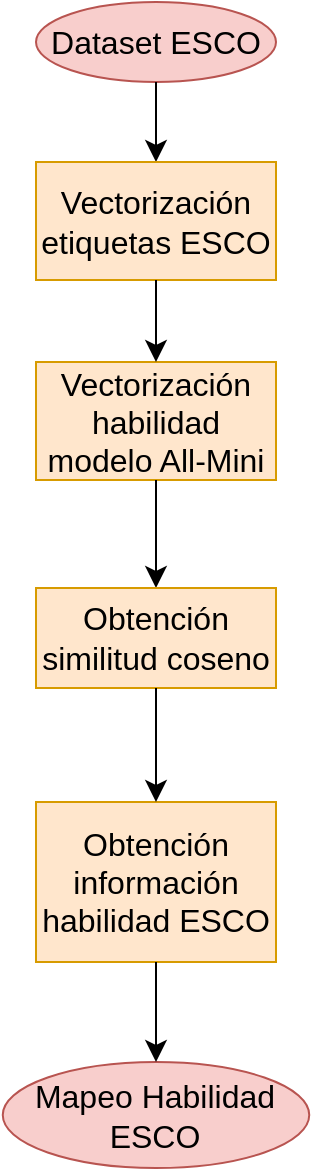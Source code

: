 <mxfile version="22.1.18" type="device">
  <diagram id="Nr_cTfE3bY0O93JpznbJ" name="Página-1">
    <mxGraphModel dx="1544" dy="736" grid="1" gridSize="10" guides="1" tooltips="1" connect="1" arrows="1" fold="1" page="1" pageScale="1" pageWidth="827" pageHeight="1169" math="0" shadow="0">
      <root>
        <mxCell id="0" />
        <mxCell id="1" parent="0" />
        <mxCell id="uXhCAEyNwn5yPugij-_r-22" value="Vectorización&lt;br&gt;habilidad modelo All-Mini" style="rounded=0;whiteSpace=wrap;html=1;fontSize=16;fillColor=#ffe6cc;strokeColor=#d79b00;" parent="1" vertex="1">
          <mxGeometry x="65" y="340" width="120" height="59" as="geometry" />
        </mxCell>
        <mxCell id="uXhCAEyNwn5yPugij-_r-43" value="" style="endArrow=classic;html=1;rounded=0;fontSize=12;startSize=8;endSize=8;curved=1;exitX=0.5;exitY=1;exitDx=0;exitDy=0;entryX=0.5;entryY=0;entryDx=0;entryDy=0;" parent="1" source="uXhCAEyNwn5yPugij-_r-22" target="uXhCAEyNwn5yPugij-_r-44" edge="1">
          <mxGeometry width="50" height="50" relative="1" as="geometry">
            <mxPoint x="125" y="290" as="sourcePoint" />
            <mxPoint x="125" y="440" as="targetPoint" />
          </mxGeometry>
        </mxCell>
        <mxCell id="uXhCAEyNwn5yPugij-_r-44" value="Obtención similitud coseno" style="rounded=0;whiteSpace=wrap;html=1;fontSize=16;fillColor=#ffe6cc;strokeColor=#d79b00;" parent="1" vertex="1">
          <mxGeometry x="65" y="453" width="120" height="50" as="geometry" />
        </mxCell>
        <mxCell id="uXhCAEyNwn5yPugij-_r-46" value="Obtención información habilidad ESCO" style="rounded=0;whiteSpace=wrap;html=1;fontSize=16;fillColor=#ffe6cc;strokeColor=#d79b00;" parent="1" vertex="1">
          <mxGeometry x="65" y="560" width="120" height="80" as="geometry" />
        </mxCell>
        <mxCell id="uXhCAEyNwn5yPugij-_r-48" value="" style="endArrow=classic;html=1;rounded=0;fontSize=12;startSize=8;endSize=8;curved=1;exitX=0.5;exitY=1;exitDx=0;exitDy=0;entryX=0.5;entryY=0;entryDx=0;entryDy=0;" parent="1" source="uXhCAEyNwn5yPugij-_r-44" target="uXhCAEyNwn5yPugij-_r-46" edge="1">
          <mxGeometry width="50" height="50" relative="1" as="geometry">
            <mxPoint x="135" y="392" as="sourcePoint" />
            <mxPoint x="125" y="553" as="targetPoint" />
          </mxGeometry>
        </mxCell>
        <mxCell id="uXhCAEyNwn5yPugij-_r-64" value="Mapeo Habilidad ESCO" style="ellipse;whiteSpace=wrap;html=1;fontSize=16;fillColor=#f8cecc;strokeColor=#b85450;" parent="1" vertex="1">
          <mxGeometry x="48.38" y="690" width="153.25" height="53" as="geometry" />
        </mxCell>
        <mxCell id="uXhCAEyNwn5yPugij-_r-65" value="" style="endArrow=classic;html=1;rounded=0;fontSize=12;startSize=8;endSize=8;curved=0;exitX=0.5;exitY=1;exitDx=0;exitDy=0;entryX=0.5;entryY=0;entryDx=0;entryDy=0;" parent="1" source="uXhCAEyNwn5yPugij-_r-46" target="uXhCAEyNwn5yPugij-_r-64" edge="1">
          <mxGeometry width="50" height="50" relative="1" as="geometry">
            <mxPoint x="135.25" y="380" as="sourcePoint" />
            <mxPoint x="135.25" y="430" as="targetPoint" />
            <Array as="points" />
          </mxGeometry>
        </mxCell>
        <mxCell id="uXhCAEyNwn5yPugij-_r-66" value="Dataset ESCO" style="ellipse;whiteSpace=wrap;html=1;fontSize=16;fillColor=#f8cecc;strokeColor=#b85450;" parent="1" vertex="1">
          <mxGeometry x="65" y="160" width="120" height="40" as="geometry" />
        </mxCell>
        <mxCell id="uXhCAEyNwn5yPugij-_r-67" value="" style="endArrow=classic;html=1;rounded=0;fontSize=12;startSize=8;endSize=8;curved=1;exitX=0.5;exitY=1;exitDx=0;exitDy=0;entryX=0.5;entryY=0;entryDx=0;entryDy=0;" parent="1" source="uXhCAEyNwn5yPugij-_r-66" target="uXhCAEyNwn5yPugij-_r-68" edge="1">
          <mxGeometry width="50" height="50" relative="1" as="geometry">
            <mxPoint x="135" y="409" as="sourcePoint" />
            <mxPoint x="135" y="450" as="targetPoint" />
          </mxGeometry>
        </mxCell>
        <mxCell id="uXhCAEyNwn5yPugij-_r-68" value="Vectorización etiquetas ESCO" style="rounded=0;whiteSpace=wrap;html=1;fontSize=16;fillColor=#ffe6cc;strokeColor=#d79b00;" parent="1" vertex="1">
          <mxGeometry x="65" y="240" width="120" height="59" as="geometry" />
        </mxCell>
        <mxCell id="uXhCAEyNwn5yPugij-_r-69" value="" style="endArrow=classic;html=1;rounded=0;fontSize=12;startSize=8;endSize=8;curved=1;exitX=0.5;exitY=1;exitDx=0;exitDy=0;entryX=0.5;entryY=0;entryDx=0;entryDy=0;" parent="1" source="uXhCAEyNwn5yPugij-_r-68" target="uXhCAEyNwn5yPugij-_r-22" edge="1">
          <mxGeometry width="50" height="50" relative="1" as="geometry">
            <mxPoint x="135" y="409" as="sourcePoint" />
            <mxPoint x="130" y="340" as="targetPoint" />
          </mxGeometry>
        </mxCell>
      </root>
    </mxGraphModel>
  </diagram>
</mxfile>
